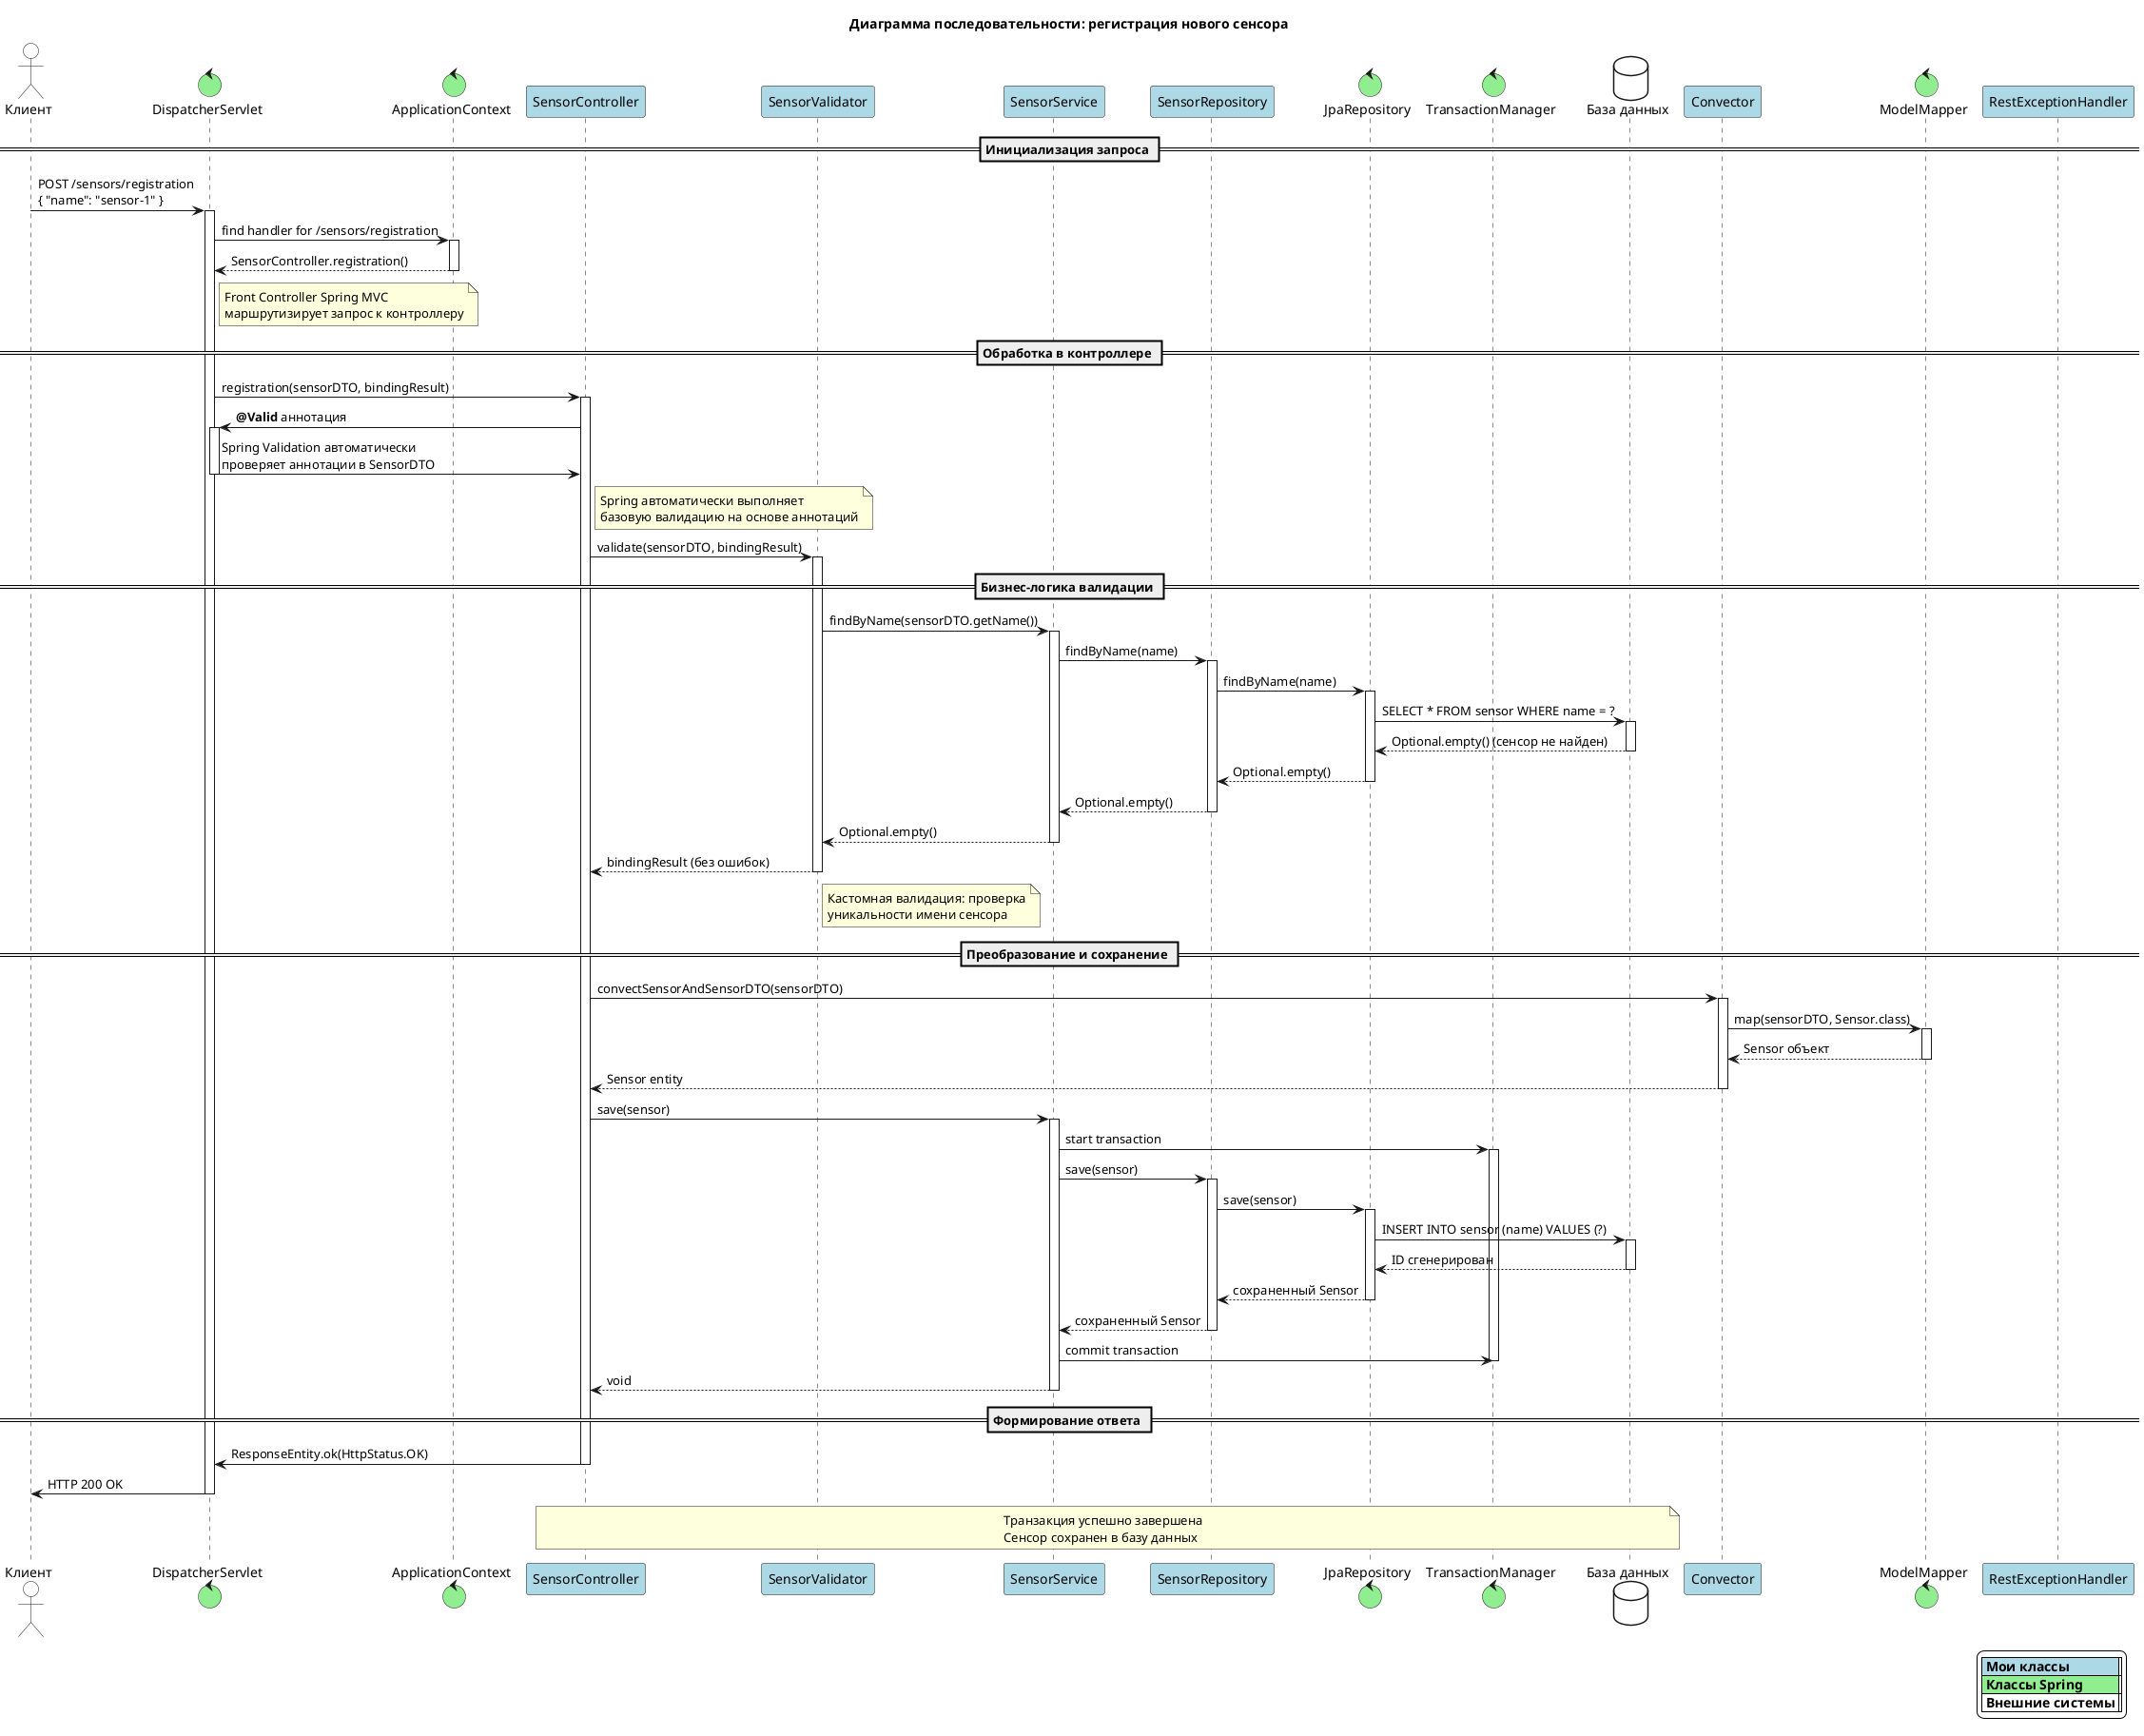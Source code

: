 @startuml
title Диаграмма последовательности: регистрация нового сенсора

skinparam BackgroundColor transparent
skinparam ParticipantBackgroundColor #LightBlue
skinparam ActorBackgroundColor #White
skinparam ControlBackgroundColor #LightGreen
skinparam DatabaseBackgroundColor #White

actor "Клиент" as Client #White
control "DispatcherServlet" as Dispatcher #LightGreen
control "ApplicationContext" as AppContext #LightGreen
participant "SensorController" as Controller #LightBlue
participant "SensorValidator" as Validator #LightBlue
participant "SensorService" as Service #LightBlue
participant "SensorRepository" as Repository #LightBlue
control "JpaRepository" as JPA #LightGreen
control "TransactionManager" as TxManager #LightGreen
database "База данных" as Database #White
participant "Convector" as Converter #LightBlue
control "ModelMapper" as Mapper #LightGreen
participant "RestExceptionHandler" as ExceptionHandler #LightBlue

== Инициализация запроса ==

Client -> Dispatcher: POST /sensors/registration\n{ "name": "sensor-1" }
activate Dispatcher

Dispatcher -> AppContext: find handler for /sensors/registration
activate AppContext
AppContext --> Dispatcher: SensorController.registration()
deactivate AppContext

note right of Dispatcher: Front Controller Spring MVC\nмаршрутизирует запрос к контроллеру

== Обработка в контроллере ==

Dispatcher -> Controller: registration(sensorDTO, bindingResult)
activate Controller

Controller -> Dispatcher: **@Valid** аннотация
activate Dispatcher
Dispatcher -> Controller: Spring Validation автоматически\nпроверяет аннотации в SensorDTO
deactivate Dispatcher

note right of Controller: Spring автоматически выполняет\nбазовую валидацию на основе аннотаций

Controller -> Validator: validate(sensorDTO, bindingResult)
activate Validator

== Бизнес-логика валидации ==

Validator -> Service: findByName(sensorDTO.getName())
activate Service

Service -> Repository: findByName(name)
activate Repository

Repository -> JPA: findByName(name)
activate JPA
JPA -> Database: SELECT * FROM sensor WHERE name = ?
activate Database
Database --> JPA: Optional.empty() (сенсор не найден)
deactivate Database
JPA --> Repository: Optional.empty()
deactivate JPA

Repository --> Service: Optional.empty()
deactivate Repository

Service --> Validator: Optional.empty()
deactivate Service

Validator --> Controller: bindingResult (без ошибок)
deactivate Validator

note right of Validator: Кастомная валидация: проверка\nуникальности имени сенсора

== Преобразование и сохранение ==

Controller -> Converter: convectSensorAndSensorDTO(sensorDTO)
activate Converter

Converter -> Mapper: map(sensorDTO, Sensor.class)
activate Mapper
Mapper --> Converter: Sensor объект
deactivate Mapper

Converter --> Controller: Sensor entity
deactivate Converter

Controller -> Service: save(sensor)
activate Service

Service -> TxManager: start transaction
activate TxManager

Service -> Repository: save(sensor)
activate Repository

Repository -> JPA: save(sensor)
activate JPA
JPA -> Database: INSERT INTO sensor (name) VALUES (?)
activate Database
Database --> JPA: ID сгенерирован
deactivate Database
JPA --> Repository: сохраненный Sensor
deactivate JPA

Repository --> Service: сохраненный Sensor
deactivate Repository

Service -> TxManager: commit transaction
deactivate TxManager

Service --> Controller: void
deactivate Service

== Формирование ответа ==

Controller -> Dispatcher: ResponseEntity.ok(HttpStatus.OK)
deactivate Controller

Dispatcher -> Client: HTTP 200 OK
deactivate Dispatcher

note over Controller, Database: Транзакция успешно завершена\nСенсор сохранен в базу данных

legend right
  |<#LightBlue> **Мои классы** | |
  |<#LightGreen> **Классы Spring** | |
  | **Внешние системы** | |
end legend
@enduml